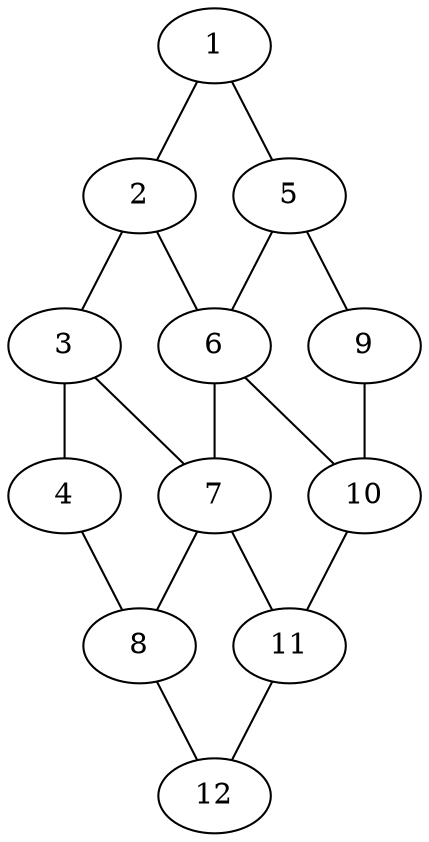 graph G {
1;
2;
3;
4;
5;
6;
7;
8;
9;
10;
11;
12;
1 -- 2;
1 -- 5;
2 -- 3;
2 -- 6;
3 -- 4;
3 -- 7;
4 -- 8;
5 -- 6;
5 -- 9;
6 -- 7;
6 -- 10;
7 -- 8;
7 -- 11;
8 -- 12;
9 -- 10;
10 -- 11;
11 -- 12;
}
